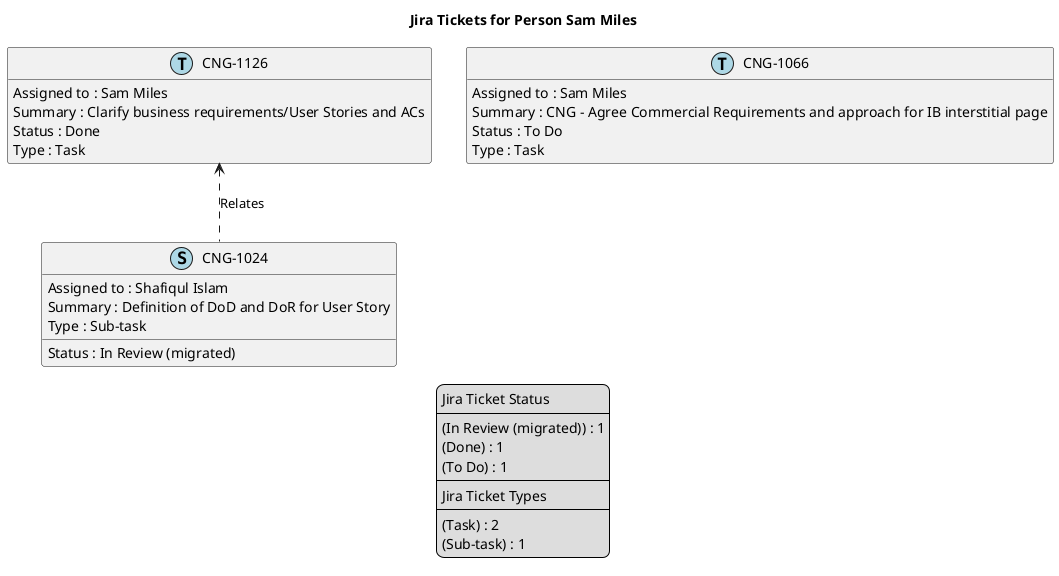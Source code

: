 @startuml
'https://plantuml.com/class-diagram

' GENERATE CLASS DIAGRAM ===========
' Generated at    : Fri May 03 10:09:59 CEST 2024

title Jira Tickets for Person Sam Miles
hide empty members

legend
Jira Ticket Status
----
(In Review (migrated)) : 1
(Done) : 1
(To Do) : 1
----
Jira Ticket Types
----
(Task) : 2
(Sub-task) : 1
end legend


' Tickets =======
class "CNG-1126" << (T,lightblue) >> {
  Assigned to : Sam Miles
  Summary : Clarify business requirements/User Stories and ACs
  Status : Done
  Type : Task
}

class "CNG-1024" << (S,lightblue) >> {
  Assigned to : Shafiqul Islam
  Summary : Definition of DoD and DoR for User Story
  Status : In Review (migrated)
  Type : Sub-task
}

class "CNG-1066" << (T,lightblue) >> {
  Assigned to : Sam Miles
  Summary : CNG - Agree Commercial Requirements and approach for IB interstitial page
  Status : To Do
  Type : Task
}



' Links =======
"CNG-1126" <.. "CNG-1024" : Relates


@enduml
